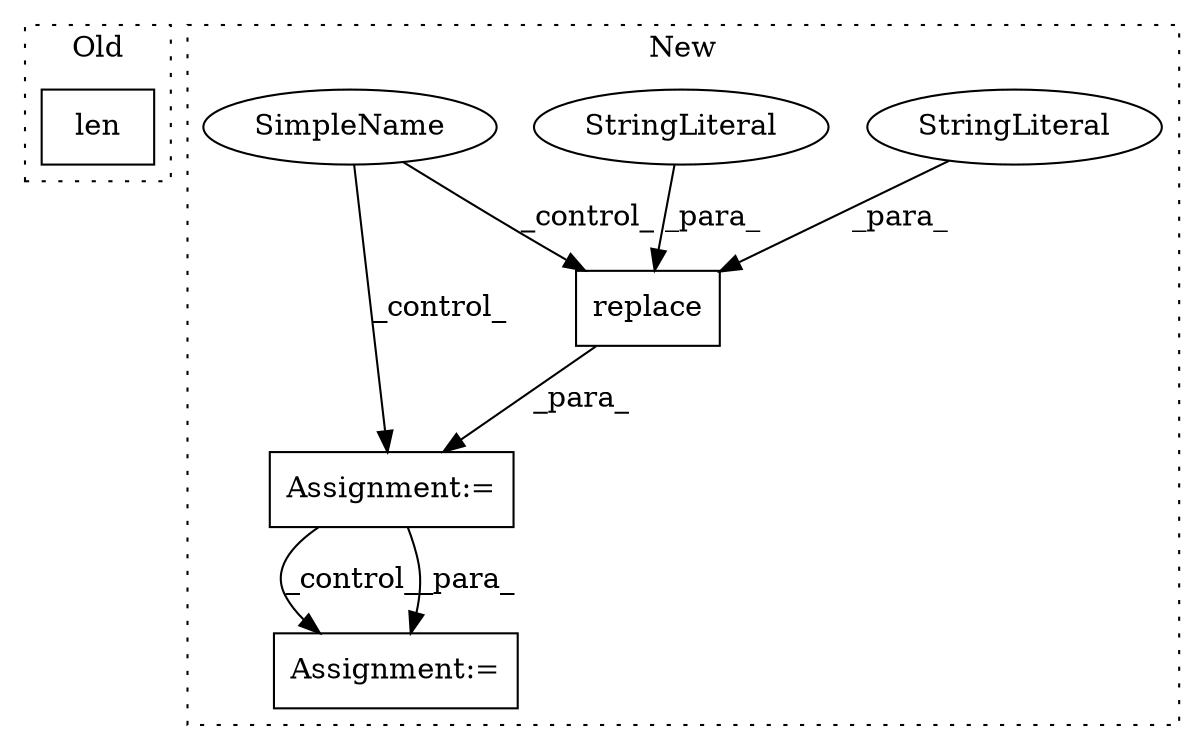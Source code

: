 digraph G {
subgraph cluster0 {
1 [label="len" a="32" s="2569,2583" l="4,1" shape="box"];
label = "Old";
style="dotted";
}
subgraph cluster1 {
2 [label="replace" a="32" s="2612,2629" l="8,1" shape="box"];
3 [label="StringLiteral" a="45" s="2624" l="3" shape="ellipse"];
4 [label="Assignment:=" a="7" s="2653" l="1" shape="box"];
5 [label="StringLiteral" a="45" s="2620" l="3" shape="ellipse"];
6 [label="Assignment:=" a="7" s="2826" l="1" shape="box"];
7 [label="SimpleName" a="42" s="" l="" shape="ellipse"];
label = "New";
style="dotted";
}
2 -> 4 [label="_para_"];
3 -> 2 [label="_para_"];
4 -> 6 [label="_control_"];
4 -> 6 [label="_para_"];
5 -> 2 [label="_para_"];
7 -> 4 [label="_control_"];
7 -> 2 [label="_control_"];
}